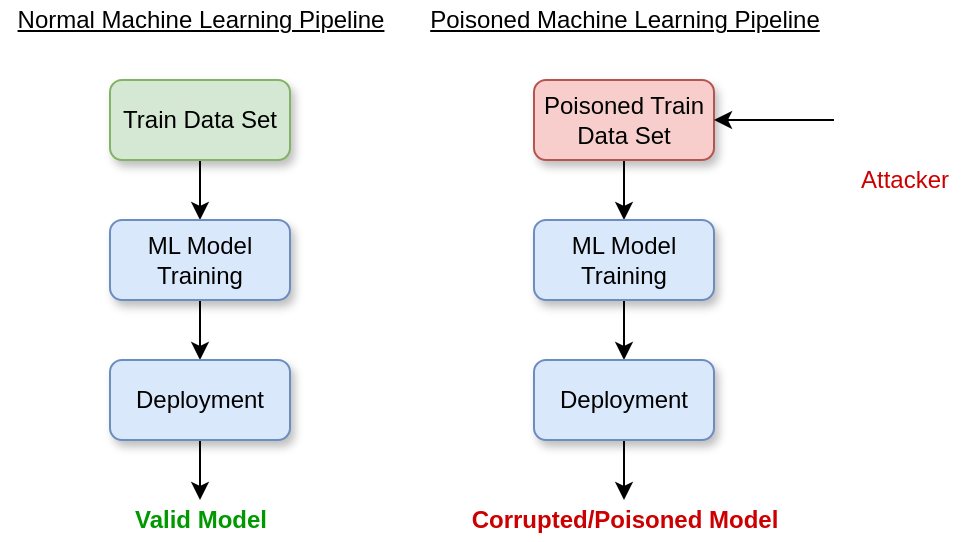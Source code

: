<mxfile version="16.2.4" type="github">
  <diagram id="w7XJMmoa3te1Nku5CvIf" name="Page-1">
    <mxGraphModel dx="1422" dy="705" grid="1" gridSize="10" guides="1" tooltips="1" connect="1" arrows="1" fold="1" page="1" pageScale="1" pageWidth="827" pageHeight="1169" math="0" shadow="0">
      <root>
        <mxCell id="0" />
        <mxCell id="1" parent="0" />
        <mxCell id="QVhbxuohWqq9EZuLFgjl-1" value="&lt;u&gt;Normal Machine Learning Pipeline&lt;/u&gt;" style="text;html=1;align=center;verticalAlign=middle;resizable=0;points=[];autosize=1;strokeColor=none;fillColor=none;" vertex="1" parent="1">
          <mxGeometry x="90" y="100" width="200" height="20" as="geometry" />
        </mxCell>
        <mxCell id="QVhbxuohWqq9EZuLFgjl-2" value="&lt;u&gt;Poisoned Machine Learning Pipeline&lt;/u&gt;" style="text;html=1;align=center;verticalAlign=middle;resizable=0;points=[];autosize=1;strokeColor=none;fillColor=none;" vertex="1" parent="1">
          <mxGeometry x="297" y="100" width="210" height="20" as="geometry" />
        </mxCell>
        <mxCell id="QVhbxuohWqq9EZuLFgjl-5" style="edgeStyle=orthogonalEdgeStyle;rounded=0;orthogonalLoop=1;jettySize=auto;html=1;exitX=0.5;exitY=1;exitDx=0;exitDy=0;entryX=0.5;entryY=0;entryDx=0;entryDy=0;" edge="1" parent="1" source="QVhbxuohWqq9EZuLFgjl-3" target="QVhbxuohWqq9EZuLFgjl-4">
          <mxGeometry relative="1" as="geometry" />
        </mxCell>
        <mxCell id="QVhbxuohWqq9EZuLFgjl-3" value="Train Data Set" style="rounded=1;whiteSpace=wrap;html=1;fillColor=#d5e8d4;strokeColor=#82b366;shadow=1;" vertex="1" parent="1">
          <mxGeometry x="145" y="140" width="90" height="40" as="geometry" />
        </mxCell>
        <mxCell id="QVhbxuohWqq9EZuLFgjl-7" style="edgeStyle=orthogonalEdgeStyle;rounded=0;orthogonalLoop=1;jettySize=auto;html=1;exitX=0.5;exitY=1;exitDx=0;exitDy=0;entryX=0.5;entryY=0;entryDx=0;entryDy=0;" edge="1" parent="1" source="QVhbxuohWqq9EZuLFgjl-4" target="QVhbxuohWqq9EZuLFgjl-6">
          <mxGeometry relative="1" as="geometry" />
        </mxCell>
        <mxCell id="QVhbxuohWqq9EZuLFgjl-4" value="ML Model Training" style="rounded=1;whiteSpace=wrap;html=1;fillColor=#dae8fc;strokeColor=#6c8ebf;shadow=1;" vertex="1" parent="1">
          <mxGeometry x="145" y="210" width="90" height="40" as="geometry" />
        </mxCell>
        <mxCell id="QVhbxuohWqq9EZuLFgjl-17" style="edgeStyle=orthogonalEdgeStyle;rounded=0;orthogonalLoop=1;jettySize=auto;html=1;exitX=0.5;exitY=1;exitDx=0;exitDy=0;fontColor=#CC0000;" edge="1" parent="1" source="QVhbxuohWqq9EZuLFgjl-6">
          <mxGeometry relative="1" as="geometry">
            <mxPoint x="190" y="350" as="targetPoint" />
          </mxGeometry>
        </mxCell>
        <mxCell id="QVhbxuohWqq9EZuLFgjl-6" value="Deployment" style="rounded=1;whiteSpace=wrap;html=1;fillColor=#dae8fc;strokeColor=#6c8ebf;shadow=1;" vertex="1" parent="1">
          <mxGeometry x="145" y="280" width="90" height="40" as="geometry" />
        </mxCell>
        <mxCell id="QVhbxuohWqq9EZuLFgjl-8" style="edgeStyle=orthogonalEdgeStyle;rounded=0;orthogonalLoop=1;jettySize=auto;html=1;exitX=0.5;exitY=1;exitDx=0;exitDy=0;entryX=0.5;entryY=0;entryDx=0;entryDy=0;" edge="1" parent="1" source="QVhbxuohWqq9EZuLFgjl-9" target="QVhbxuohWqq9EZuLFgjl-11">
          <mxGeometry relative="1" as="geometry" />
        </mxCell>
        <mxCell id="QVhbxuohWqq9EZuLFgjl-9" value="Poisoned Train Data Set" style="rounded=1;whiteSpace=wrap;html=1;fillColor=#f8cecc;strokeColor=#b85450;gradientColor=none;shadow=1;glass=0;sketch=0;" vertex="1" parent="1">
          <mxGeometry x="357" y="140" width="90" height="40" as="geometry" />
        </mxCell>
        <mxCell id="QVhbxuohWqq9EZuLFgjl-10" style="edgeStyle=orthogonalEdgeStyle;rounded=0;orthogonalLoop=1;jettySize=auto;html=1;exitX=0.5;exitY=1;exitDx=0;exitDy=0;entryX=0.5;entryY=0;entryDx=0;entryDy=0;" edge="1" parent="1" source="QVhbxuohWqq9EZuLFgjl-11" target="QVhbxuohWqq9EZuLFgjl-12">
          <mxGeometry relative="1" as="geometry" />
        </mxCell>
        <mxCell id="QVhbxuohWqq9EZuLFgjl-11" value="ML Model Training" style="rounded=1;whiteSpace=wrap;html=1;fillColor=#dae8fc;strokeColor=#6c8ebf;shadow=1;" vertex="1" parent="1">
          <mxGeometry x="357" y="210" width="90" height="40" as="geometry" />
        </mxCell>
        <mxCell id="QVhbxuohWqq9EZuLFgjl-20" style="edgeStyle=orthogonalEdgeStyle;rounded=0;orthogonalLoop=1;jettySize=auto;html=1;exitX=0.5;exitY=1;exitDx=0;exitDy=0;fontColor=#CC0000;" edge="1" parent="1" source="QVhbxuohWqq9EZuLFgjl-12" target="QVhbxuohWqq9EZuLFgjl-19">
          <mxGeometry relative="1" as="geometry" />
        </mxCell>
        <mxCell id="QVhbxuohWqq9EZuLFgjl-12" value="Deployment" style="rounded=1;whiteSpace=wrap;html=1;fillColor=#dae8fc;strokeColor=#6c8ebf;shadow=1;" vertex="1" parent="1">
          <mxGeometry x="357" y="280" width="90" height="40" as="geometry" />
        </mxCell>
        <mxCell id="QVhbxuohWqq9EZuLFgjl-16" style="edgeStyle=orthogonalEdgeStyle;rounded=0;orthogonalLoop=1;jettySize=auto;html=1;exitX=0;exitY=0.5;exitDx=0;exitDy=0;entryX=1;entryY=0.5;entryDx=0;entryDy=0;fontColor=#CC0000;" edge="1" parent="1" source="QVhbxuohWqq9EZuLFgjl-14" target="QVhbxuohWqq9EZuLFgjl-9">
          <mxGeometry relative="1" as="geometry" />
        </mxCell>
        <mxCell id="QVhbxuohWqq9EZuLFgjl-14" value="" style="shape=image;verticalLabelPosition=bottom;labelBackgroundColor=default;verticalAlign=top;aspect=fixed;imageAspect=0;image=https://t3.ftcdn.net/jpg/03/12/75/62/360_F_312756263_LUbawIl0tPk7WiIRhj2TvFy0OyRfA0KM.jpg;" vertex="1" parent="1">
          <mxGeometry x="507" y="125" width="70" height="70" as="geometry" />
        </mxCell>
        <mxCell id="QVhbxuohWqq9EZuLFgjl-15" value="&lt;font color=&quot;#cc0000&quot;&gt;Attacker&lt;/font&gt;" style="text;html=1;align=center;verticalAlign=middle;resizable=0;points=[];autosize=1;strokeColor=none;fillColor=none;" vertex="1" parent="1">
          <mxGeometry x="512" y="180" width="60" height="20" as="geometry" />
        </mxCell>
        <mxCell id="QVhbxuohWqq9EZuLFgjl-18" value="&lt;font color=&quot;#009900&quot;&gt;&lt;b&gt;Valid Model&lt;/b&gt;&lt;/font&gt;" style="text;html=1;align=center;verticalAlign=middle;resizable=0;points=[];autosize=1;strokeColor=none;fillColor=none;fontColor=#CC0000;" vertex="1" parent="1">
          <mxGeometry x="150" y="350" width="80" height="20" as="geometry" />
        </mxCell>
        <mxCell id="QVhbxuohWqq9EZuLFgjl-19" value="&lt;font color=&quot;#cc0000&quot;&gt;&lt;b&gt;Corrupted/Poisoned Model&lt;/b&gt;&lt;/font&gt;" style="text;html=1;align=center;verticalAlign=middle;resizable=0;points=[];autosize=1;strokeColor=none;fillColor=none;fontColor=#009900;" vertex="1" parent="1">
          <mxGeometry x="317" y="350" width="170" height="20" as="geometry" />
        </mxCell>
      </root>
    </mxGraphModel>
  </diagram>
</mxfile>
